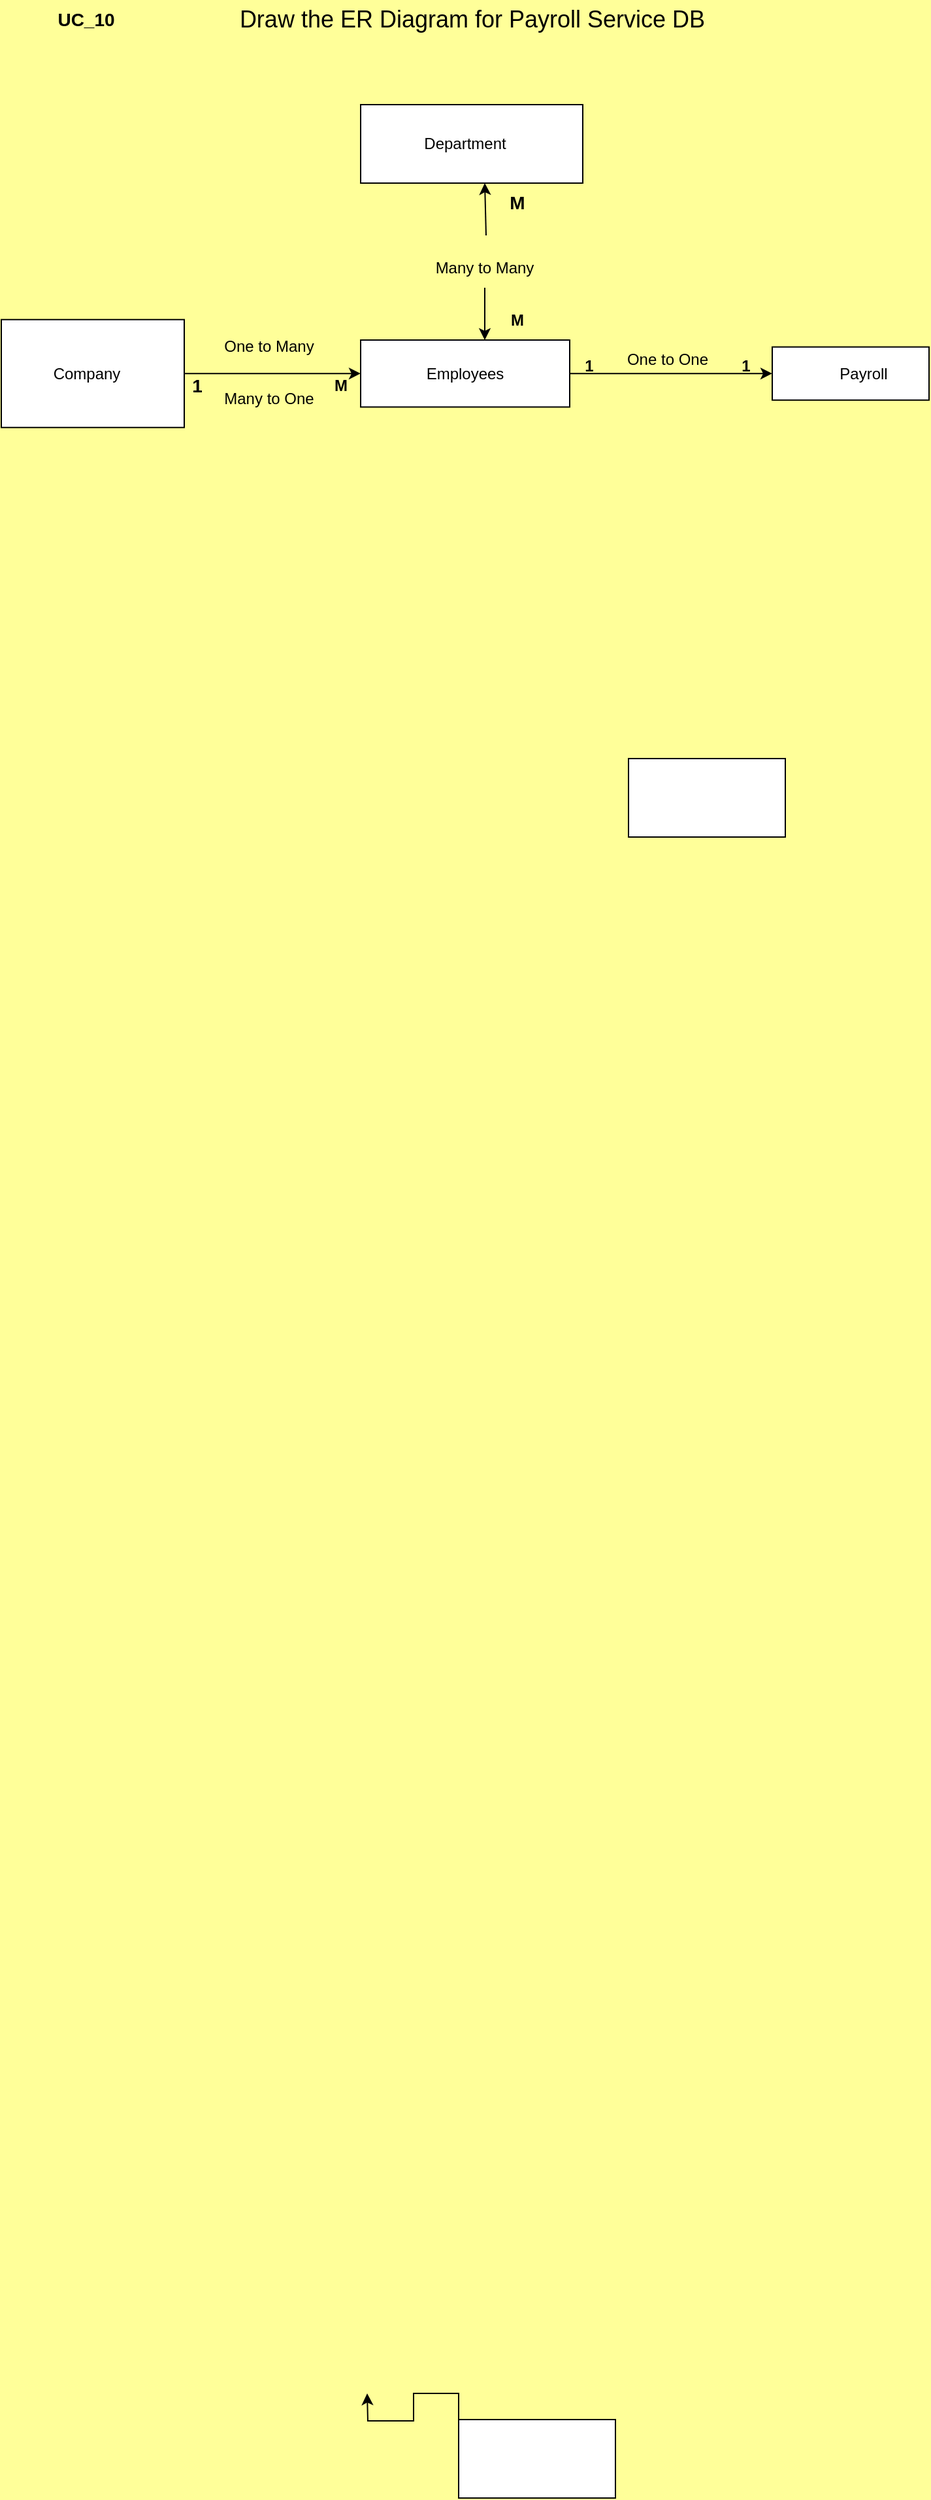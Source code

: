<mxfile version="20.2.0" type="device"><diagram id="oo2UvyDHQBPBF4pqyYtq" name="Page-1"><mxGraphModel dx="1632" dy="2628" grid="1" gridSize="10" guides="1" tooltips="1" connect="1" arrows="1" fold="1" page="1" pageScale="1" pageWidth="850" pageHeight="1100" background="#FFFF99" math="0" shadow="0"><root><mxCell id="0"/><mxCell id="1" parent="0"/><mxCell id="tnkO6j6oRb89c3ZORAEE-2" style="edgeStyle=orthogonalEdgeStyle;rounded=0;orthogonalLoop=1;jettySize=auto;html=1;exitX=0;exitY=0;exitDx=0;exitDy=0;" parent="1" source="tnkO6j6oRb89c3ZORAEE-1" edge="1"><mxGeometry relative="1" as="geometry"><mxPoint x="270" y="-250" as="targetPoint"/></mxGeometry></mxCell><mxCell id="tnkO6j6oRb89c3ZORAEE-1" value="" style="rounded=0;whiteSpace=wrap;html=1;" parent="1" vertex="1"><mxGeometry x="340" y="-230" width="120" height="60" as="geometry"/></mxCell><mxCell id="ZbS7oB9jRza8O4uqph1K-1" value="" style="verticalLabelPosition=bottom;verticalAlign=top;html=1;shape=mxgraph.basic.rect;fillColor2=none;strokeWidth=1;size=20;indent=5;" vertex="1" parent="1"><mxGeometry x="470" y="-1500" width="120" height="60" as="geometry"/></mxCell><mxCell id="ZbS7oB9jRza8O4uqph1K-28" style="edgeStyle=orthogonalEdgeStyle;rounded=0;orthogonalLoop=1;jettySize=auto;html=1;exitX=1;exitY=0.5;exitDx=0;exitDy=0;entryX=0;entryY=0.5;entryDx=0;entryDy=0;" edge="1" parent="1" source="ZbS7oB9jRza8O4uqph1K-17" target="ZbS7oB9jRza8O4uqph1K-23"><mxGeometry relative="1" as="geometry"/></mxCell><mxCell id="ZbS7oB9jRza8O4uqph1K-17" value="" style="rounded=0;whiteSpace=wrap;html=1;rotation=0;" vertex="1" parent="1"><mxGeometry x="265" y="-1820" width="160" height="51.21" as="geometry"/></mxCell><mxCell id="ZbS7oB9jRza8O4uqph1K-18" value="Employees" style="text;html=1;strokeColor=none;fillColor=none;align=center;verticalAlign=middle;whiteSpace=wrap;rounded=0;" vertex="1" parent="1"><mxGeometry x="275" y="-1809.39" width="140" height="30" as="geometry"/></mxCell><mxCell id="ZbS7oB9jRza8O4uqph1K-23" value="" style="rounded=0;whiteSpace=wrap;html=1;" vertex="1" parent="1"><mxGeometry x="580" y="-1814.7" width="120" height="40.61" as="geometry"/></mxCell><mxCell id="ZbS7oB9jRza8O4uqph1K-24" value="Payroll" style="text;html=1;strokeColor=none;fillColor=none;align=center;verticalAlign=middle;whiteSpace=wrap;rounded=0;" vertex="1" parent="1"><mxGeometry x="620" y="-1809.39" width="60" height="30" as="geometry"/></mxCell><mxCell id="ZbS7oB9jRza8O4uqph1K-30" value="&lt;b&gt;M&lt;/b&gt;" style="text;html=1;strokeColor=none;fillColor=none;align=center;verticalAlign=middle;whiteSpace=wrap;rounded=0;" vertex="1" parent="1"><mxGeometry x="355" y="-1850" width="60" height="30" as="geometry"/></mxCell><mxCell id="ZbS7oB9jRza8O4uqph1K-31" value="&lt;b&gt;1&lt;/b&gt;" style="text;html=1;strokeColor=none;fillColor=none;align=center;verticalAlign=middle;whiteSpace=wrap;rounded=0;" vertex="1" parent="1"><mxGeometry x="410" y="-1814.7" width="60" height="30" as="geometry"/></mxCell><mxCell id="ZbS7oB9jRza8O4uqph1K-32" value="One to One" style="text;html=1;strokeColor=none;fillColor=none;align=center;verticalAlign=middle;whiteSpace=wrap;rounded=0;" vertex="1" parent="1"><mxGeometry x="450" y="-1820" width="100" height="30" as="geometry"/></mxCell><mxCell id="ZbS7oB9jRza8O4uqph1K-35" value="&lt;b&gt;1&lt;/b&gt;" style="text;html=1;strokeColor=none;fillColor=none;align=center;verticalAlign=middle;whiteSpace=wrap;rounded=0;" vertex="1" parent="1"><mxGeometry x="530" y="-1814.7" width="60" height="30" as="geometry"/></mxCell><mxCell id="ZbS7oB9jRza8O4uqph1K-37" value="" style="rounded=0;whiteSpace=wrap;html=1;" vertex="1" parent="1"><mxGeometry x="265" y="-2000" width="170" height="60" as="geometry"/></mxCell><mxCell id="ZbS7oB9jRza8O4uqph1K-38" value="" style="endArrow=classic;html=1;rounded=0;" edge="1" parent="1"><mxGeometry width="50" height="50" relative="1" as="geometry"><mxPoint x="361" y="-1900" as="sourcePoint"/><mxPoint x="360" y="-1940" as="targetPoint"/><Array as="points"/></mxGeometry></mxCell><mxCell id="ZbS7oB9jRza8O4uqph1K-39" value="" style="endArrow=classic;html=1;rounded=0;" edge="1" parent="1"><mxGeometry width="50" height="50" relative="1" as="geometry"><mxPoint x="360" y="-1860" as="sourcePoint"/><mxPoint x="360" y="-1820" as="targetPoint"/></mxGeometry></mxCell><mxCell id="ZbS7oB9jRza8O4uqph1K-40" value="Many to Many" style="text;html=1;strokeColor=none;fillColor=none;align=center;verticalAlign=middle;whiteSpace=wrap;rounded=0;" vertex="1" parent="1"><mxGeometry x="320" y="-1890" width="80" height="30" as="geometry"/></mxCell><mxCell id="ZbS7oB9jRza8O4uqph1K-42" value="&lt;font style=&quot;font-size: 14px;&quot;&gt;&lt;b&gt;M&lt;/b&gt;&lt;/font&gt;" style="text;html=1;strokeColor=none;fillColor=none;align=center;verticalAlign=middle;whiteSpace=wrap;rounded=0;" vertex="1" parent="1"><mxGeometry x="355" y="-1940" width="60" height="30" as="geometry"/></mxCell><mxCell id="ZbS7oB9jRza8O4uqph1K-44" value="" style="rounded=0;whiteSpace=wrap;html=1;" vertex="1" parent="1"><mxGeometry x="-10" y="-1835.64" width="140" height="82.5" as="geometry"/></mxCell><mxCell id="ZbS7oB9jRza8O4uqph1K-45" value="Department" style="text;html=1;strokeColor=none;fillColor=none;align=center;verticalAlign=middle;whiteSpace=wrap;rounded=0;" vertex="1" parent="1"><mxGeometry x="315" y="-1985" width="60" height="30" as="geometry"/></mxCell><mxCell id="ZbS7oB9jRza8O4uqph1K-48" value="Company" style="text;html=1;align=center;verticalAlign=middle;resizable=0;points=[];autosize=1;strokeColor=none;fillColor=none;" vertex="1" parent="1"><mxGeometry x="20" y="-1809.4" width="70" height="30" as="geometry"/></mxCell><mxCell id="ZbS7oB9jRza8O4uqph1K-52" value="" style="endArrow=classic;html=1;rounded=0;exitX=1;exitY=0.5;exitDx=0;exitDy=0;entryX=0;entryY=0.5;entryDx=0;entryDy=0;" edge="1" parent="1" source="ZbS7oB9jRza8O4uqph1K-44" target="ZbS7oB9jRza8O4uqph1K-17"><mxGeometry width="50" height="50" relative="1" as="geometry"><mxPoint x="200" y="-1790" as="sourcePoint"/><mxPoint x="260" y="-1791" as="targetPoint"/><Array as="points"/></mxGeometry></mxCell><mxCell id="ZbS7oB9jRza8O4uqph1K-53" value="Many to One" style="text;html=1;strokeColor=none;fillColor=none;align=center;verticalAlign=middle;whiteSpace=wrap;rounded=0;" vertex="1" parent="1"><mxGeometry x="150" y="-1790" width="90" height="30" as="geometry"/></mxCell><mxCell id="ZbS7oB9jRza8O4uqph1K-55" style="edgeStyle=orthogonalEdgeStyle;rounded=0;orthogonalLoop=1;jettySize=auto;html=1;exitX=0.5;exitY=1;exitDx=0;exitDy=0;" edge="1" parent="1" source="ZbS7oB9jRza8O4uqph1K-44" target="ZbS7oB9jRza8O4uqph1K-44"><mxGeometry relative="1" as="geometry"/></mxCell><mxCell id="ZbS7oB9jRza8O4uqph1K-60" value="One to Many" style="text;html=1;strokeColor=none;fillColor=none;align=center;verticalAlign=middle;whiteSpace=wrap;rounded=0;" vertex="1" parent="1"><mxGeometry x="155" y="-1830" width="80" height="30" as="geometry"/></mxCell><mxCell id="ZbS7oB9jRza8O4uqph1K-61" value="&lt;b&gt;M&lt;/b&gt;" style="text;html=1;strokeColor=none;fillColor=none;align=center;verticalAlign=middle;whiteSpace=wrap;rounded=0;" vertex="1" parent="1"><mxGeometry x="220" y="-1800" width="60" height="30" as="geometry"/></mxCell><mxCell id="ZbS7oB9jRza8O4uqph1K-63" value="&lt;font style=&quot;font-size: 14px;&quot;&gt;&lt;b&gt;1&lt;/b&gt;&lt;/font&gt;" style="text;html=1;strokeColor=none;fillColor=none;align=center;verticalAlign=middle;whiteSpace=wrap;rounded=0;" vertex="1" parent="1"><mxGeometry x="110" y="-1800" width="60" height="30" as="geometry"/></mxCell><mxCell id="ZbS7oB9jRza8O4uqph1K-64" value="&lt;font style=&quot;font-size: 18px;&quot;&gt;Draw the ER Diagram for&amp;nbsp;Payroll Service DB&lt;/font&gt;" style="text;html=1;strokeColor=none;fillColor=none;align=center;verticalAlign=middle;whiteSpace=wrap;rounded=0;" vertex="1" parent="1"><mxGeometry x="157.5" y="-2080" width="385" height="30" as="geometry"/></mxCell><mxCell id="ZbS7oB9jRza8O4uqph1K-65" value="&lt;font style=&quot;font-size: 14px;&quot;&gt;&lt;b&gt;UC_10&lt;/b&gt;&lt;/font&gt;" style="text;html=1;strokeColor=none;fillColor=none;align=center;verticalAlign=middle;whiteSpace=wrap;rounded=0;" vertex="1" parent="1"><mxGeometry x="25" y="-2080" width="60" height="30" as="geometry"/></mxCell></root></mxGraphModel></diagram></mxfile>